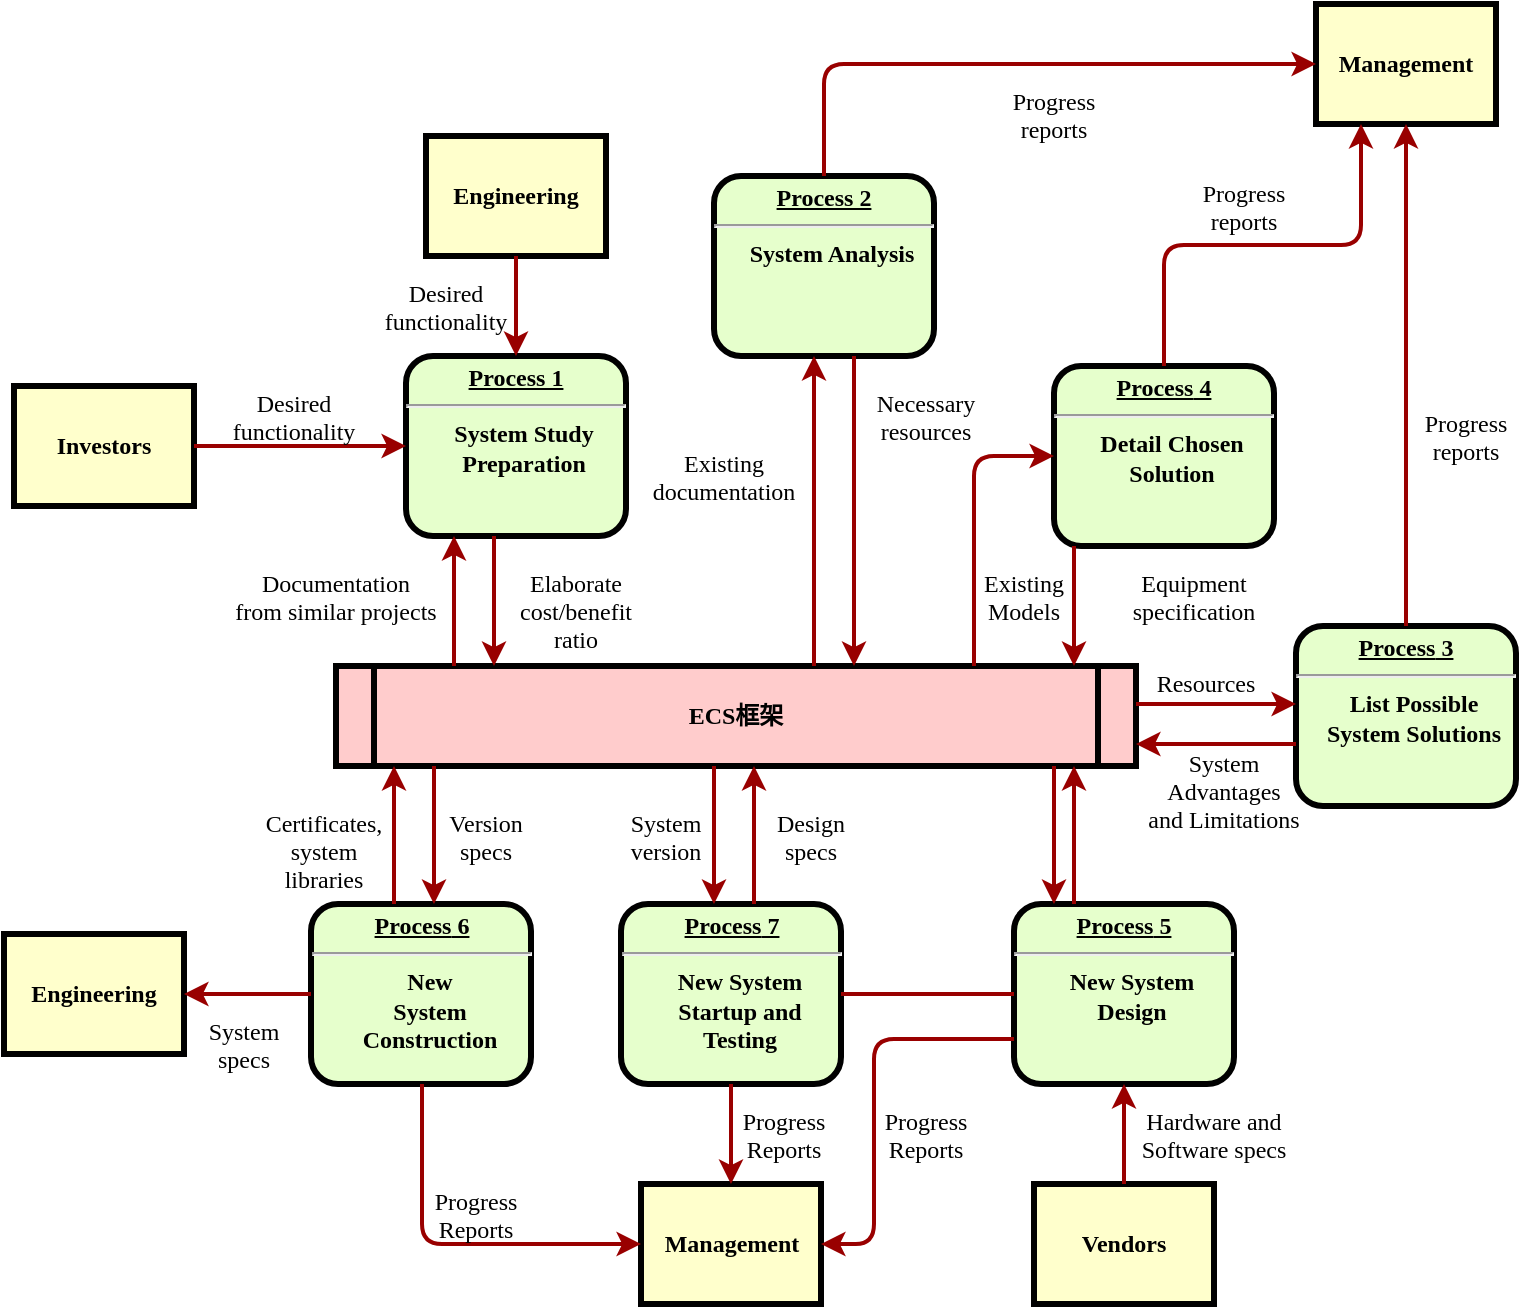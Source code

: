 <mxfile version="18.0.6" type="device"><diagram id="CA0vlnU_TwkYRawy-nNT" name="Page-1"><mxGraphModel dx="1186" dy="847" grid="1" gridSize="10" guides="1" tooltips="1" connect="1" arrows="1" fold="1" page="1" pageScale="1" pageWidth="1169" pageHeight="827" math="0" shadow="0"><root><mxCell id="0"/><mxCell id="1" parent="0"/><mxCell id="Qzk1TNBVNg9qfa6Kc6KN-1" value="&lt;p style=&quot;margin: 0px; margin-top: 4px; text-align: center; text-decoration: underline;&quot;&gt;&lt;strong&gt;Process 1&lt;br&gt;&lt;/strong&gt;&lt;/p&gt;&lt;hr&gt;&lt;p style=&quot;margin: 0px; margin-left: 8px;&quot;&gt;System Study&lt;/p&gt;&lt;p style=&quot;margin: 0px; margin-left: 8px;&quot;&gt;Preparation&lt;/p&gt;" style="verticalAlign=middle;align=center;overflow=fill;fontSize=12;fontFamily=Times New Roman;html=1;rounded=1;fontStyle=1;strokeWidth=3;fillColor=#E6FFCC" vertex="1" parent="1"><mxGeometry x="236" y="236" width="110" height="90" as="geometry"/></mxCell><mxCell id="Qzk1TNBVNg9qfa6Kc6KN-2" value="Engineering" style="whiteSpace=wrap;align=center;verticalAlign=middle;fontStyle=1;strokeWidth=3;fillColor=#FFFFCC;fontFamily=Times New Roman;" vertex="1" parent="1"><mxGeometry x="246" y="126" width="90" height="60" as="geometry"/></mxCell><mxCell id="Qzk1TNBVNg9qfa6Kc6KN-3" value="Investors" style="whiteSpace=wrap;align=center;verticalAlign=middle;fontStyle=1;strokeWidth=3;fillColor=#FFFFCC;fontFamily=Times New Roman;" vertex="1" parent="1"><mxGeometry x="40" y="251" width="90" height="60" as="geometry"/></mxCell><mxCell id="Qzk1TNBVNg9qfa6Kc6KN-4" value="ECS框架" style="shape=process;whiteSpace=wrap;align=center;verticalAlign=middle;size=0.048;fontStyle=1;strokeWidth=3;fillColor=#FFCCCC;fontFamily=Times New Roman;" vertex="1" parent="1"><mxGeometry x="201.0" y="391" width="400" height="50" as="geometry"/></mxCell><mxCell id="Qzk1TNBVNg9qfa6Kc6KN-5" value="&lt;p style=&quot;margin: 0px; margin-top: 4px; text-align: center; text-decoration: underline;&quot;&gt;&lt;strong&gt;Process 2&lt;br&gt;&lt;/strong&gt;&lt;/p&gt;&lt;hr&gt;&lt;p style=&quot;margin: 0px; margin-left: 8px;&quot;&gt;System Analysis&lt;/p&gt;" style="verticalAlign=middle;align=center;overflow=fill;fontSize=12;fontFamily=Times New Roman;html=1;rounded=1;fontStyle=1;strokeWidth=3;fillColor=#E6FFCC" vertex="1" parent="1"><mxGeometry x="390" y="146" width="110" height="90" as="geometry"/></mxCell><mxCell id="Qzk1TNBVNg9qfa6Kc6KN-6" value="&lt;p style=&quot;margin: 0px; margin-top: 4px; text-align: center; text-decoration: underline;&quot;&gt;&lt;strong&gt;&lt;strong&gt;Process&lt;/strong&gt; 3&lt;br&gt;&lt;/strong&gt;&lt;/p&gt;&lt;hr&gt;&lt;p style=&quot;margin: 0px; margin-left: 8px;&quot;&gt;List Possible&lt;/p&gt;&lt;p style=&quot;margin: 0px; margin-left: 8px;&quot;&gt;System Solutions&lt;/p&gt;" style="verticalAlign=middle;align=center;overflow=fill;fontSize=12;fontFamily=Times New Roman;html=1;rounded=1;fontStyle=1;strokeWidth=3;fillColor=#E6FFCC" vertex="1" parent="1"><mxGeometry x="681" y="371" width="110" height="90" as="geometry"/></mxCell><mxCell id="Qzk1TNBVNg9qfa6Kc6KN-7" value="&lt;p style=&quot;margin: 0px; margin-top: 4px; text-align: center; text-decoration: underline;&quot;&gt;&lt;strong&gt;&lt;strong&gt;Process&lt;/strong&gt; 4&lt;br&gt;&lt;/strong&gt;&lt;/p&gt;&lt;hr&gt;&lt;p style=&quot;margin: 0px; margin-left: 8px;&quot;&gt;Detail Chosen&lt;/p&gt;&lt;p style=&quot;margin: 0px; margin-left: 8px;&quot;&gt;Solution&lt;/p&gt;" style="verticalAlign=middle;align=center;overflow=fill;fontSize=12;fontFamily=Times New Roman;html=1;rounded=1;fontStyle=1;strokeWidth=3;fillColor=#E6FFCC" vertex="1" parent="1"><mxGeometry x="560" y="241" width="110" height="90" as="geometry"/></mxCell><mxCell id="Qzk1TNBVNg9qfa6Kc6KN-8" value="&lt;p style=&quot;margin: 0px; margin-top: 4px; text-align: center; text-decoration: underline;&quot;&gt;&lt;strong&gt;&lt;strong&gt;Process&lt;/strong&gt; 5&lt;br&gt;&lt;/strong&gt;&lt;/p&gt;&lt;hr&gt;&lt;p style=&quot;margin: 0px; margin-left: 8px;&quot;&gt;New System&lt;/p&gt;&lt;p style=&quot;margin: 0px; margin-left: 8px;&quot;&gt;Design&lt;/p&gt;" style="verticalAlign=middle;align=center;overflow=fill;fontSize=12;fontFamily=Times New Roman;html=1;rounded=1;fontStyle=1;strokeWidth=3;fillColor=#E6FFCC" vertex="1" parent="1"><mxGeometry x="540" y="510" width="110" height="90" as="geometry"/></mxCell><mxCell id="Qzk1TNBVNg9qfa6Kc6KN-9" value="&lt;p style=&quot;margin: 0px; margin-top: 4px; text-align: center; text-decoration: underline;&quot;&gt;&lt;strong&gt;&lt;strong&gt;Process&lt;/strong&gt; 6&lt;br&gt;&lt;/strong&gt;&lt;/p&gt;&lt;hr&gt;&lt;p style=&quot;margin: 0px; margin-left: 8px;&quot;&gt;New&lt;/p&gt;&lt;p style=&quot;margin: 0px; margin-left: 8px;&quot;&gt;System&lt;/p&gt;&lt;p style=&quot;margin: 0px; margin-left: 8px;&quot;&gt;Construction&lt;/p&gt;" style="verticalAlign=middle;align=center;overflow=fill;fontSize=12;fontFamily=Times New Roman;html=1;rounded=1;fontStyle=1;strokeWidth=3;fillColor=#E6FFCC" vertex="1" parent="1"><mxGeometry x="188.5" y="510" width="110" height="90" as="geometry"/></mxCell><mxCell id="Qzk1TNBVNg9qfa6Kc6KN-10" value="Management" style="whiteSpace=wrap;align=center;verticalAlign=middle;fontStyle=1;strokeWidth=3;fillColor=#FFFFCC;fontFamily=Times New Roman;" vertex="1" parent="1"><mxGeometry x="691" y="60.0" width="90" height="60" as="geometry"/></mxCell><mxCell id="Qzk1TNBVNg9qfa6Kc6KN-11" value="Management" style="whiteSpace=wrap;align=center;verticalAlign=middle;fontStyle=1;strokeWidth=3;fillColor=#FFFFCC;fontFamily=Times New Roman;" vertex="1" parent="1"><mxGeometry x="353.5" y="650" width="90" height="60" as="geometry"/></mxCell><mxCell id="Qzk1TNBVNg9qfa6Kc6KN-12" value="Engineering" style="whiteSpace=wrap;align=center;verticalAlign=middle;fontStyle=1;strokeWidth=3;fillColor=#FFFFCC;fontFamily=Times New Roman;" vertex="1" parent="1"><mxGeometry x="35.0" y="525.0" width="90" height="60" as="geometry"/></mxCell><mxCell id="Qzk1TNBVNg9qfa6Kc6KN-13" value="Vendors" style="whiteSpace=wrap;align=center;verticalAlign=middle;fontStyle=1;strokeWidth=3;fillColor=#FFFFCC;fontFamily=Times New Roman;" vertex="1" parent="1"><mxGeometry x="550.0" y="650" width="90" height="60" as="geometry"/></mxCell><mxCell id="Qzk1TNBVNg9qfa6Kc6KN-14" value="" style="edgeStyle=none;noEdgeStyle=1;strokeColor=#990000;strokeWidth=2;fontFamily=Times New Roman;" edge="1" parent="1" source="Qzk1TNBVNg9qfa6Kc6KN-2" target="Qzk1TNBVNg9qfa6Kc6KN-1"><mxGeometry width="100" height="100" relative="1" as="geometry"><mxPoint x="20" y="250" as="sourcePoint"/><mxPoint x="120" y="150" as="targetPoint"/></mxGeometry></mxCell><mxCell id="Qzk1TNBVNg9qfa6Kc6KN-15" value="" style="edgeStyle=none;noEdgeStyle=1;strokeColor=#990000;strokeWidth=2;fontFamily=Times New Roman;" edge="1" parent="1" source="Qzk1TNBVNg9qfa6Kc6KN-3" target="Qzk1TNBVNg9qfa6Kc6KN-1"><mxGeometry width="100" height="100" relative="1" as="geometry"><mxPoint x="280" y="190" as="sourcePoint"/><mxPoint x="380" y="90" as="targetPoint"/></mxGeometry></mxCell><mxCell id="Qzk1TNBVNg9qfa6Kc6KN-16" value="&lt;p style=&quot;margin: 0px; margin-top: 4px; text-align: center; text-decoration: underline;&quot;&gt;&lt;strong&gt;&lt;strong&gt;Process&lt;/strong&gt; 7&lt;br&gt;&lt;/strong&gt;&lt;/p&gt;&lt;hr&gt;&lt;p style=&quot;margin: 0px; margin-left: 8px;&quot;&gt;New System&lt;/p&gt;&lt;p style=&quot;margin: 0px; margin-left: 8px;&quot;&gt;Startup and&lt;/p&gt;&lt;p style=&quot;margin: 0px; margin-left: 8px;&quot;&gt;Testing&lt;/p&gt;" style="verticalAlign=middle;align=center;overflow=fill;fontSize=12;fontFamily=Times New Roman;html=1;rounded=1;fontStyle=1;strokeWidth=3;fillColor=#E6FFCC" vertex="1" parent="1"><mxGeometry x="343.5" y="510" width="110" height="90" as="geometry"/></mxCell><mxCell id="Qzk1TNBVNg9qfa6Kc6KN-17" value="" style="endArrow=none;noEdgeStyle=1;strokeColor=#990000;strokeWidth=2;fontFamily=Times New Roman;" edge="1" parent="1" source="Qzk1TNBVNg9qfa6Kc6KN-8" target="Qzk1TNBVNg9qfa6Kc6KN-16"><mxGeometry relative="1" as="geometry"><mxPoint x="205.008" y="481" as="sourcePoint"/><mxPoint x="400.328" y="650" as="targetPoint"/></mxGeometry></mxCell><mxCell id="Qzk1TNBVNg9qfa6Kc6KN-18" value="Desired &#10;functionality" style="text;spacingTop=-5;align=center;fontFamily=Times New Roman;" vertex="1" parent="1"><mxGeometry x="165" y="251" width="30" height="20" as="geometry"/></mxCell><mxCell id="Qzk1TNBVNg9qfa6Kc6KN-19" value="Desired &#10;functionality" style="text;spacingTop=-5;align=center;fontFamily=Times New Roman;" vertex="1" parent="1"><mxGeometry x="241" y="196" width="30" height="20" as="geometry"/></mxCell><mxCell id="Qzk1TNBVNg9qfa6Kc6KN-20" value="Documentation&#10;from similar projects" style="text;spacingTop=-5;align=center;fontFamily=Times New Roman;" vertex="1" parent="1"><mxGeometry x="186" y="341" width="30" height="20" as="geometry"/></mxCell><mxCell id="Qzk1TNBVNg9qfa6Kc6KN-21" value="" style="edgeStyle=elbowEdgeStyle;elbow=horizontal;strokeColor=#990000;strokeWidth=2;fontFamily=Times New Roman;" edge="1" parent="1" source="Qzk1TNBVNg9qfa6Kc6KN-4" target="Qzk1TNBVNg9qfa6Kc6KN-1"><mxGeometry width="100" height="100" relative="1" as="geometry"><mxPoint x="50" y="530" as="sourcePoint"/><mxPoint x="150" y="430" as="targetPoint"/><Array as="points"><mxPoint x="260" y="370"/></Array></mxGeometry></mxCell><mxCell id="Qzk1TNBVNg9qfa6Kc6KN-22" value="" style="edgeStyle=elbowEdgeStyle;elbow=horizontal;strokeColor=#990000;strokeWidth=2;fontFamily=Times New Roman;" edge="1" parent="1" source="Qzk1TNBVNg9qfa6Kc6KN-1" target="Qzk1TNBVNg9qfa6Kc6KN-4"><mxGeometry width="100" height="100" relative="1" as="geometry"><mxPoint x="50" y="500" as="sourcePoint"/><mxPoint x="150" y="400" as="targetPoint"/><Array as="points"><mxPoint x="280" y="360"/></Array></mxGeometry></mxCell><mxCell id="Qzk1TNBVNg9qfa6Kc6KN-23" value="Elaborate&#10;cost/benefit&#10;ratio" style="text;spacingTop=-5;align=center;fontFamily=Times New Roman;" vertex="1" parent="1"><mxGeometry x="306" y="341" width="30" height="20" as="geometry"/></mxCell><mxCell id="Qzk1TNBVNg9qfa6Kc6KN-24" value="" style="edgeStyle=elbowEdgeStyle;elbow=horizontal;strokeColor=#990000;strokeWidth=2;fontFamily=Times New Roman;" edge="1" parent="1" source="Qzk1TNBVNg9qfa6Kc6KN-4" target="Qzk1TNBVNg9qfa6Kc6KN-5"><mxGeometry width="100" height="100" relative="1" as="geometry"><mxPoint x="380" y="370" as="sourcePoint"/><mxPoint x="480" y="270" as="targetPoint"/><Array as="points"><mxPoint x="440" y="310"/></Array></mxGeometry></mxCell><mxCell id="Qzk1TNBVNg9qfa6Kc6KN-25" value="" style="edgeStyle=elbowEdgeStyle;elbow=horizontal;strokeColor=#990000;strokeWidth=2;fontFamily=Times New Roman;" edge="1" parent="1" source="Qzk1TNBVNg9qfa6Kc6KN-5" target="Qzk1TNBVNg9qfa6Kc6KN-4"><mxGeometry width="100" height="100" relative="1" as="geometry"><mxPoint x="350" y="370" as="sourcePoint"/><mxPoint x="450" y="270" as="targetPoint"/><Array as="points"><mxPoint x="460" y="320"/></Array></mxGeometry></mxCell><mxCell id="Qzk1TNBVNg9qfa6Kc6KN-26" value="Existing&#10;documentation" style="text;spacingTop=-5;align=center;fontFamily=Times New Roman;" vertex="1" parent="1"><mxGeometry x="380.0" y="281.0" width="30" height="20" as="geometry"/></mxCell><mxCell id="Qzk1TNBVNg9qfa6Kc6KN-27" value="Necessary&#10;resources" style="text;spacingTop=-5;align=center;fontFamily=Times New Roman;" vertex="1" parent="1"><mxGeometry x="481.0" y="251.0" width="30" height="20" as="geometry"/></mxCell><mxCell id="Qzk1TNBVNg9qfa6Kc6KN-28" value="Progress&#10;reports" style="text;spacingTop=-5;align=center;fontFamily=Times New Roman;" vertex="1" parent="1"><mxGeometry x="545.0" y="100.0" width="30" height="20" as="geometry"/></mxCell><mxCell id="Qzk1TNBVNg9qfa6Kc6KN-29" value="Progress&#10;reports" style="text;spacingTop=-5;align=center;fontFamily=Times New Roman;" vertex="1" parent="1"><mxGeometry x="640" y="146.0" width="30" height="20" as="geometry"/></mxCell><mxCell id="Qzk1TNBVNg9qfa6Kc6KN-30" value="Progress&#10;reports" style="text;spacingTop=-5;align=center;fontFamily=Times New Roman;" vertex="1" parent="1"><mxGeometry x="751.0" y="261.0" width="30" height="20" as="geometry"/></mxCell><mxCell id="Qzk1TNBVNg9qfa6Kc6KN-31" value="" style="edgeStyle=elbowEdgeStyle;elbow=horizontal;strokeColor=#990000;strokeWidth=2;fontFamily=Times New Roman;" edge="1" parent="1" source="Qzk1TNBVNg9qfa6Kc6KN-5" target="Qzk1TNBVNg9qfa6Kc6KN-10"><mxGeometry width="100" height="100" relative="1" as="geometry"><mxPoint x="260" y="180.0" as="sourcePoint"/><mxPoint x="360" y="80.0" as="targetPoint"/><Array as="points"><mxPoint x="445" y="140"/></Array></mxGeometry></mxCell><mxCell id="Qzk1TNBVNg9qfa6Kc6KN-32" value="" style="edgeStyle=elbowEdgeStyle;elbow=vertical;entryX=0.25;entryY=1;strokeColor=#990000;strokeWidth=2;fontFamily=Times New Roman;" edge="1" parent="1" source="Qzk1TNBVNg9qfa6Kc6KN-7" target="Qzk1TNBVNg9qfa6Kc6KN-10"><mxGeometry width="100" height="100" relative="1" as="geometry"><mxPoint x="530" y="250" as="sourcePoint"/><mxPoint x="630" y="150" as="targetPoint"/></mxGeometry></mxCell><mxCell id="Qzk1TNBVNg9qfa6Kc6KN-33" value="" style="edgeStyle=elbowEdgeStyle;elbow=horizontal;strokeColor=#990000;strokeWidth=2;fontFamily=Times New Roman;" edge="1" parent="1" source="Qzk1TNBVNg9qfa6Kc6KN-6" target="Qzk1TNBVNg9qfa6Kc6KN-10"><mxGeometry width="100" height="100" relative="1" as="geometry"><mxPoint x="660.0" y="360" as="sourcePoint"/><mxPoint x="760.0" y="260" as="targetPoint"/></mxGeometry></mxCell><mxCell id="Qzk1TNBVNg9qfa6Kc6KN-34" value="" style="edgeStyle=elbowEdgeStyle;elbow=horizontal;strokeColor=#990000;strokeWidth=2;fontFamily=Times New Roman;" edge="1" parent="1" source="Qzk1TNBVNg9qfa6Kc6KN-7" target="Qzk1TNBVNg9qfa6Kc6KN-4"><mxGeometry width="100" height="100" relative="1" as="geometry"><mxPoint x="570" y="380" as="sourcePoint"/><mxPoint x="510" y="250" as="targetPoint"/><Array as="points"><mxPoint x="570" y="360"/></Array></mxGeometry></mxCell><mxCell id="Qzk1TNBVNg9qfa6Kc6KN-35" value="" style="edgeStyle=segmentEdgeStyle;strokeColor=#990000;strokeWidth=2;fontFamily=Times New Roman;" edge="1" parent="1" source="Qzk1TNBVNg9qfa6Kc6KN-4" target="Qzk1TNBVNg9qfa6Kc6KN-7"><mxGeometry width="100" height="100" relative="1" as="geometry"><mxPoint x="340" y="360" as="sourcePoint"/><mxPoint x="440" y="260" as="targetPoint"/><Array as="points"><mxPoint x="520" y="286"/></Array></mxGeometry></mxCell><mxCell id="Qzk1TNBVNg9qfa6Kc6KN-36" value="Existing&#10;Models" style="text;spacingTop=-5;align=center;fontFamily=Times New Roman;" vertex="1" parent="1"><mxGeometry x="530.0" y="341.0" width="30" height="20" as="geometry"/></mxCell><mxCell id="Qzk1TNBVNg9qfa6Kc6KN-37" value="Equipment&#10;specification" style="text;spacingTop=-5;align=center;fontFamily=Times New Roman;" vertex="1" parent="1"><mxGeometry x="615" y="341" width="30" height="20" as="geometry"/></mxCell><mxCell id="Qzk1TNBVNg9qfa6Kc6KN-38" value="" style="edgeStyle=elbowEdgeStyle;elbow=vertical;strokeColor=#990000;strokeWidth=2;fontFamily=Times New Roman;" edge="1" parent="1" source="Qzk1TNBVNg9qfa6Kc6KN-4" target="Qzk1TNBVNg9qfa6Kc6KN-6"><mxGeometry width="100" height="100" relative="1" as="geometry"><mxPoint x="500" y="500" as="sourcePoint"/><mxPoint x="600" y="400" as="targetPoint"/><Array as="points"><mxPoint x="650" y="410"/></Array></mxGeometry></mxCell><mxCell id="Qzk1TNBVNg9qfa6Kc6KN-39" value="" style="edgeStyle=elbowEdgeStyle;elbow=vertical;strokeColor=#990000;strokeWidth=2;fontFamily=Times New Roman;" edge="1" parent="1" source="Qzk1TNBVNg9qfa6Kc6KN-6" target="Qzk1TNBVNg9qfa6Kc6KN-4"><mxGeometry width="100" height="100" relative="1" as="geometry"><mxPoint x="460" y="500" as="sourcePoint"/><mxPoint x="560" y="400" as="targetPoint"/><Array as="points"><mxPoint x="650" y="430"/></Array></mxGeometry></mxCell><mxCell id="Qzk1TNBVNg9qfa6Kc6KN-40" value="Resources" style="text;spacingTop=-5;align=center;fontFamily=Times New Roman;" vertex="1" parent="1"><mxGeometry x="621" y="391.0" width="30" height="20" as="geometry"/></mxCell><mxCell id="Qzk1TNBVNg9qfa6Kc6KN-41" value="System &#10;Advantages &#10;and Limitations" style="text;spacingTop=-5;align=center;fontFamily=Times New Roman;" vertex="1" parent="1"><mxGeometry x="630" y="431.0" width="30" height="20" as="geometry"/></mxCell><mxCell id="Qzk1TNBVNg9qfa6Kc6KN-42" value="" style="edgeStyle=elbowEdgeStyle;elbow=horizontal;strokeColor=#990000;strokeWidth=2;fontFamily=Times New Roman;" edge="1" parent="1" source="Qzk1TNBVNg9qfa6Kc6KN-8" target="Qzk1TNBVNg9qfa6Kc6KN-4"><mxGeometry width="100" height="100" relative="1" as="geometry"><mxPoint x="420" y="580" as="sourcePoint"/><mxPoint x="520" y="480" as="targetPoint"/><Array as="points"><mxPoint x="570" y="470"/></Array></mxGeometry></mxCell><mxCell id="Qzk1TNBVNg9qfa6Kc6KN-43" value="" style="edgeStyle=elbowEdgeStyle;elbow=horizontal;strokeColor=#990000;strokeWidth=2;fontFamily=Times New Roman;" edge="1" parent="1" source="Qzk1TNBVNg9qfa6Kc6KN-4" target="Qzk1TNBVNg9qfa6Kc6KN-8"><mxGeometry width="100" height="100" relative="1" as="geometry"><mxPoint x="400" y="590" as="sourcePoint"/><mxPoint x="500" y="490" as="targetPoint"/><Array as="points"><mxPoint x="560" y="480"/></Array></mxGeometry></mxCell><mxCell id="Qzk1TNBVNg9qfa6Kc6KN-44" value="" style="edgeStyle=elbowEdgeStyle;elbow=horizontal;strokeColor=#990000;strokeWidth=2;fontFamily=Times New Roman;" edge="1" parent="1" source="Qzk1TNBVNg9qfa6Kc6KN-13" target="Qzk1TNBVNg9qfa6Kc6KN-8"><mxGeometry width="100" height="100" relative="1" as="geometry"><mxPoint x="430" y="700" as="sourcePoint"/><mxPoint x="530" y="600" as="targetPoint"/></mxGeometry></mxCell><mxCell id="Qzk1TNBVNg9qfa6Kc6KN-45" value="Hardware and&#10;Software specs" style="text;spacingTop=-5;align=center;fontFamily=Times New Roman;" vertex="1" parent="1"><mxGeometry x="625" y="610" width="30" height="20" as="geometry"/></mxCell><mxCell id="Qzk1TNBVNg9qfa6Kc6KN-46" value="" style="edgeStyle=elbowEdgeStyle;elbow=horizontal;exitX=0;exitY=0.75;strokeColor=#990000;strokeWidth=2;fontFamily=Times New Roman;" edge="1" parent="1" source="Qzk1TNBVNg9qfa6Kc6KN-8" target="Qzk1TNBVNg9qfa6Kc6KN-11"><mxGeometry width="100" height="100" relative="1" as="geometry"><mxPoint x="420" y="730" as="sourcePoint"/><mxPoint x="520" y="630" as="targetPoint"/><Array as="points"><mxPoint x="470" y="630"/></Array></mxGeometry></mxCell><mxCell id="Qzk1TNBVNg9qfa6Kc6KN-47" value="Progress&#10;Reports" style="text;spacingTop=-5;align=center;fontFamily=Times New Roman;" vertex="1" parent="1"><mxGeometry x="481.0" y="610.0" width="30" height="20" as="geometry"/></mxCell><mxCell id="Qzk1TNBVNg9qfa6Kc6KN-48" value="" style="edgeStyle=elbowEdgeStyle;elbow=horizontal;strokeColor=#990000;strokeWidth=2;fontFamily=Times New Roman;" edge="1" parent="1" source="Qzk1TNBVNg9qfa6Kc6KN-16" target="Qzk1TNBVNg9qfa6Kc6KN-11"><mxGeometry width="100" height="100" relative="1" as="geometry"><mxPoint x="200" y="660.0" as="sourcePoint"/><mxPoint x="230.0" y="650" as="targetPoint"/></mxGeometry></mxCell><mxCell id="Qzk1TNBVNg9qfa6Kc6KN-49" value="Progress&#10;Reports" style="text;spacingTop=-5;align=center;fontFamily=Times New Roman;" vertex="1" parent="1"><mxGeometry x="410.0" y="610.0" width="30" height="20" as="geometry"/></mxCell><mxCell id="Qzk1TNBVNg9qfa6Kc6KN-50" value="" style="edgeStyle=elbowEdgeStyle;elbow=horizontal;strokeColor=#990000;strokeWidth=2;fontFamily=Times New Roman;" edge="1" parent="1" source="Qzk1TNBVNg9qfa6Kc6KN-9" target="Qzk1TNBVNg9qfa6Kc6KN-11"><mxGeometry width="100" height="100" relative="1" as="geometry"><mxPoint x="130.0" y="740" as="sourcePoint"/><mxPoint x="230.0" y="640" as="targetPoint"/><Array as="points"><mxPoint x="244" y="630"/></Array></mxGeometry></mxCell><mxCell id="Qzk1TNBVNg9qfa6Kc6KN-51" value="Progress&#10;Reports" style="text;spacingTop=-5;align=center;fontFamily=Times New Roman;" vertex="1" parent="1"><mxGeometry x="256.0" y="650.0" width="30" height="20" as="geometry"/></mxCell><mxCell id="Qzk1TNBVNg9qfa6Kc6KN-52" value="" style="edgeStyle=elbowEdgeStyle;elbow=vertical;strokeColor=#990000;strokeWidth=2;fontFamily=Times New Roman;" edge="1" parent="1" source="Qzk1TNBVNg9qfa6Kc6KN-9" target="Qzk1TNBVNg9qfa6Kc6KN-12"><mxGeometry width="100" height="100" relative="1" as="geometry"><mxPoint x="70" y="740" as="sourcePoint"/><mxPoint x="170" y="640" as="targetPoint"/></mxGeometry></mxCell><mxCell id="Qzk1TNBVNg9qfa6Kc6KN-53" value="" style="edgeStyle=elbowEdgeStyle;elbow=horizontal;strokeColor=#990000;strokeWidth=2;fontFamily=Times New Roman;" edge="1" parent="1" source="Qzk1TNBVNg9qfa6Kc6KN-4" target="Qzk1TNBVNg9qfa6Kc6KN-16"><mxGeometry width="100" height="100" relative="1" as="geometry"><mxPoint x="50" y="500" as="sourcePoint"/><mxPoint x="150" y="400" as="targetPoint"/><Array as="points"><mxPoint x="390" y="470"/></Array></mxGeometry></mxCell><mxCell id="Qzk1TNBVNg9qfa6Kc6KN-54" value="" style="edgeStyle=elbowEdgeStyle;elbow=horizontal;strokeColor=#990000;strokeWidth=2;fontFamily=Times New Roman;" edge="1" parent="1" source="Qzk1TNBVNg9qfa6Kc6KN-16" target="Qzk1TNBVNg9qfa6Kc6KN-4"><mxGeometry width="100" height="100" relative="1" as="geometry"><mxPoint x="60.0" y="510" as="sourcePoint"/><mxPoint x="160.0" y="410" as="targetPoint"/><Array as="points"><mxPoint x="410" y="470"/></Array></mxGeometry></mxCell><mxCell id="Qzk1TNBVNg9qfa6Kc6KN-55" value="Version&#10;specs" style="text;spacingTop=-5;align=center;fontFamily=Times New Roman;" vertex="1" parent="1"><mxGeometry x="261" y="461" width="30" height="20" as="geometry"/></mxCell><mxCell id="Qzk1TNBVNg9qfa6Kc6KN-56" value="Certificates,&#10;system&#10;libraries" style="text;spacingTop=-5;align=center;fontFamily=Times New Roman;" vertex="1" parent="1"><mxGeometry x="180" y="461.0" width="30" height="20" as="geometry"/></mxCell><mxCell id="Qzk1TNBVNg9qfa6Kc6KN-57" value="" style="edgeStyle=elbowEdgeStyle;elbow=horizontal;strokeColor=#990000;strokeWidth=2;fontFamily=Times New Roman;" edge="1" parent="1" source="Qzk1TNBVNg9qfa6Kc6KN-4" target="Qzk1TNBVNg9qfa6Kc6KN-9"><mxGeometry width="100" height="100" relative="1" as="geometry"><mxPoint x="30.0" y="500" as="sourcePoint"/><mxPoint x="130.0" y="400" as="targetPoint"/><Array as="points"><mxPoint x="250" y="470"/></Array></mxGeometry></mxCell><mxCell id="Qzk1TNBVNg9qfa6Kc6KN-58" value="" style="edgeStyle=elbowEdgeStyle;elbow=horizontal;strokeColor=#990000;strokeWidth=2;fontFamily=Times New Roman;" edge="1" parent="1" source="Qzk1TNBVNg9qfa6Kc6KN-9" target="Qzk1TNBVNg9qfa6Kc6KN-4"><mxGeometry width="100" height="100" relative="1" as="geometry"><mxPoint x="40" y="510" as="sourcePoint"/><mxPoint x="140" y="410" as="targetPoint"/><Array as="points"><mxPoint x="230" y="470"/></Array></mxGeometry></mxCell><mxCell id="Qzk1TNBVNg9qfa6Kc6KN-59" value="System&#10;specs" style="text;spacingTop=-5;align=center;fontFamily=Times New Roman;" vertex="1" parent="1"><mxGeometry x="140.0" y="565.0" width="30" height="20" as="geometry"/></mxCell><mxCell id="Qzk1TNBVNg9qfa6Kc6KN-60" value="Design&#10;specs" style="text;spacingTop=-5;align=center;fontFamily=Times New Roman;" vertex="1" parent="1"><mxGeometry x="423.5" y="461.0" width="30" height="20" as="geometry"/></mxCell><mxCell id="Qzk1TNBVNg9qfa6Kc6KN-61" value="System&#10;version" style="text;spacingTop=-5;align=center;fontFamily=Times New Roman;" vertex="1" parent="1"><mxGeometry x="351.0" y="461" width="30" height="20" as="geometry"/></mxCell></root></mxGraphModel></diagram></mxfile>